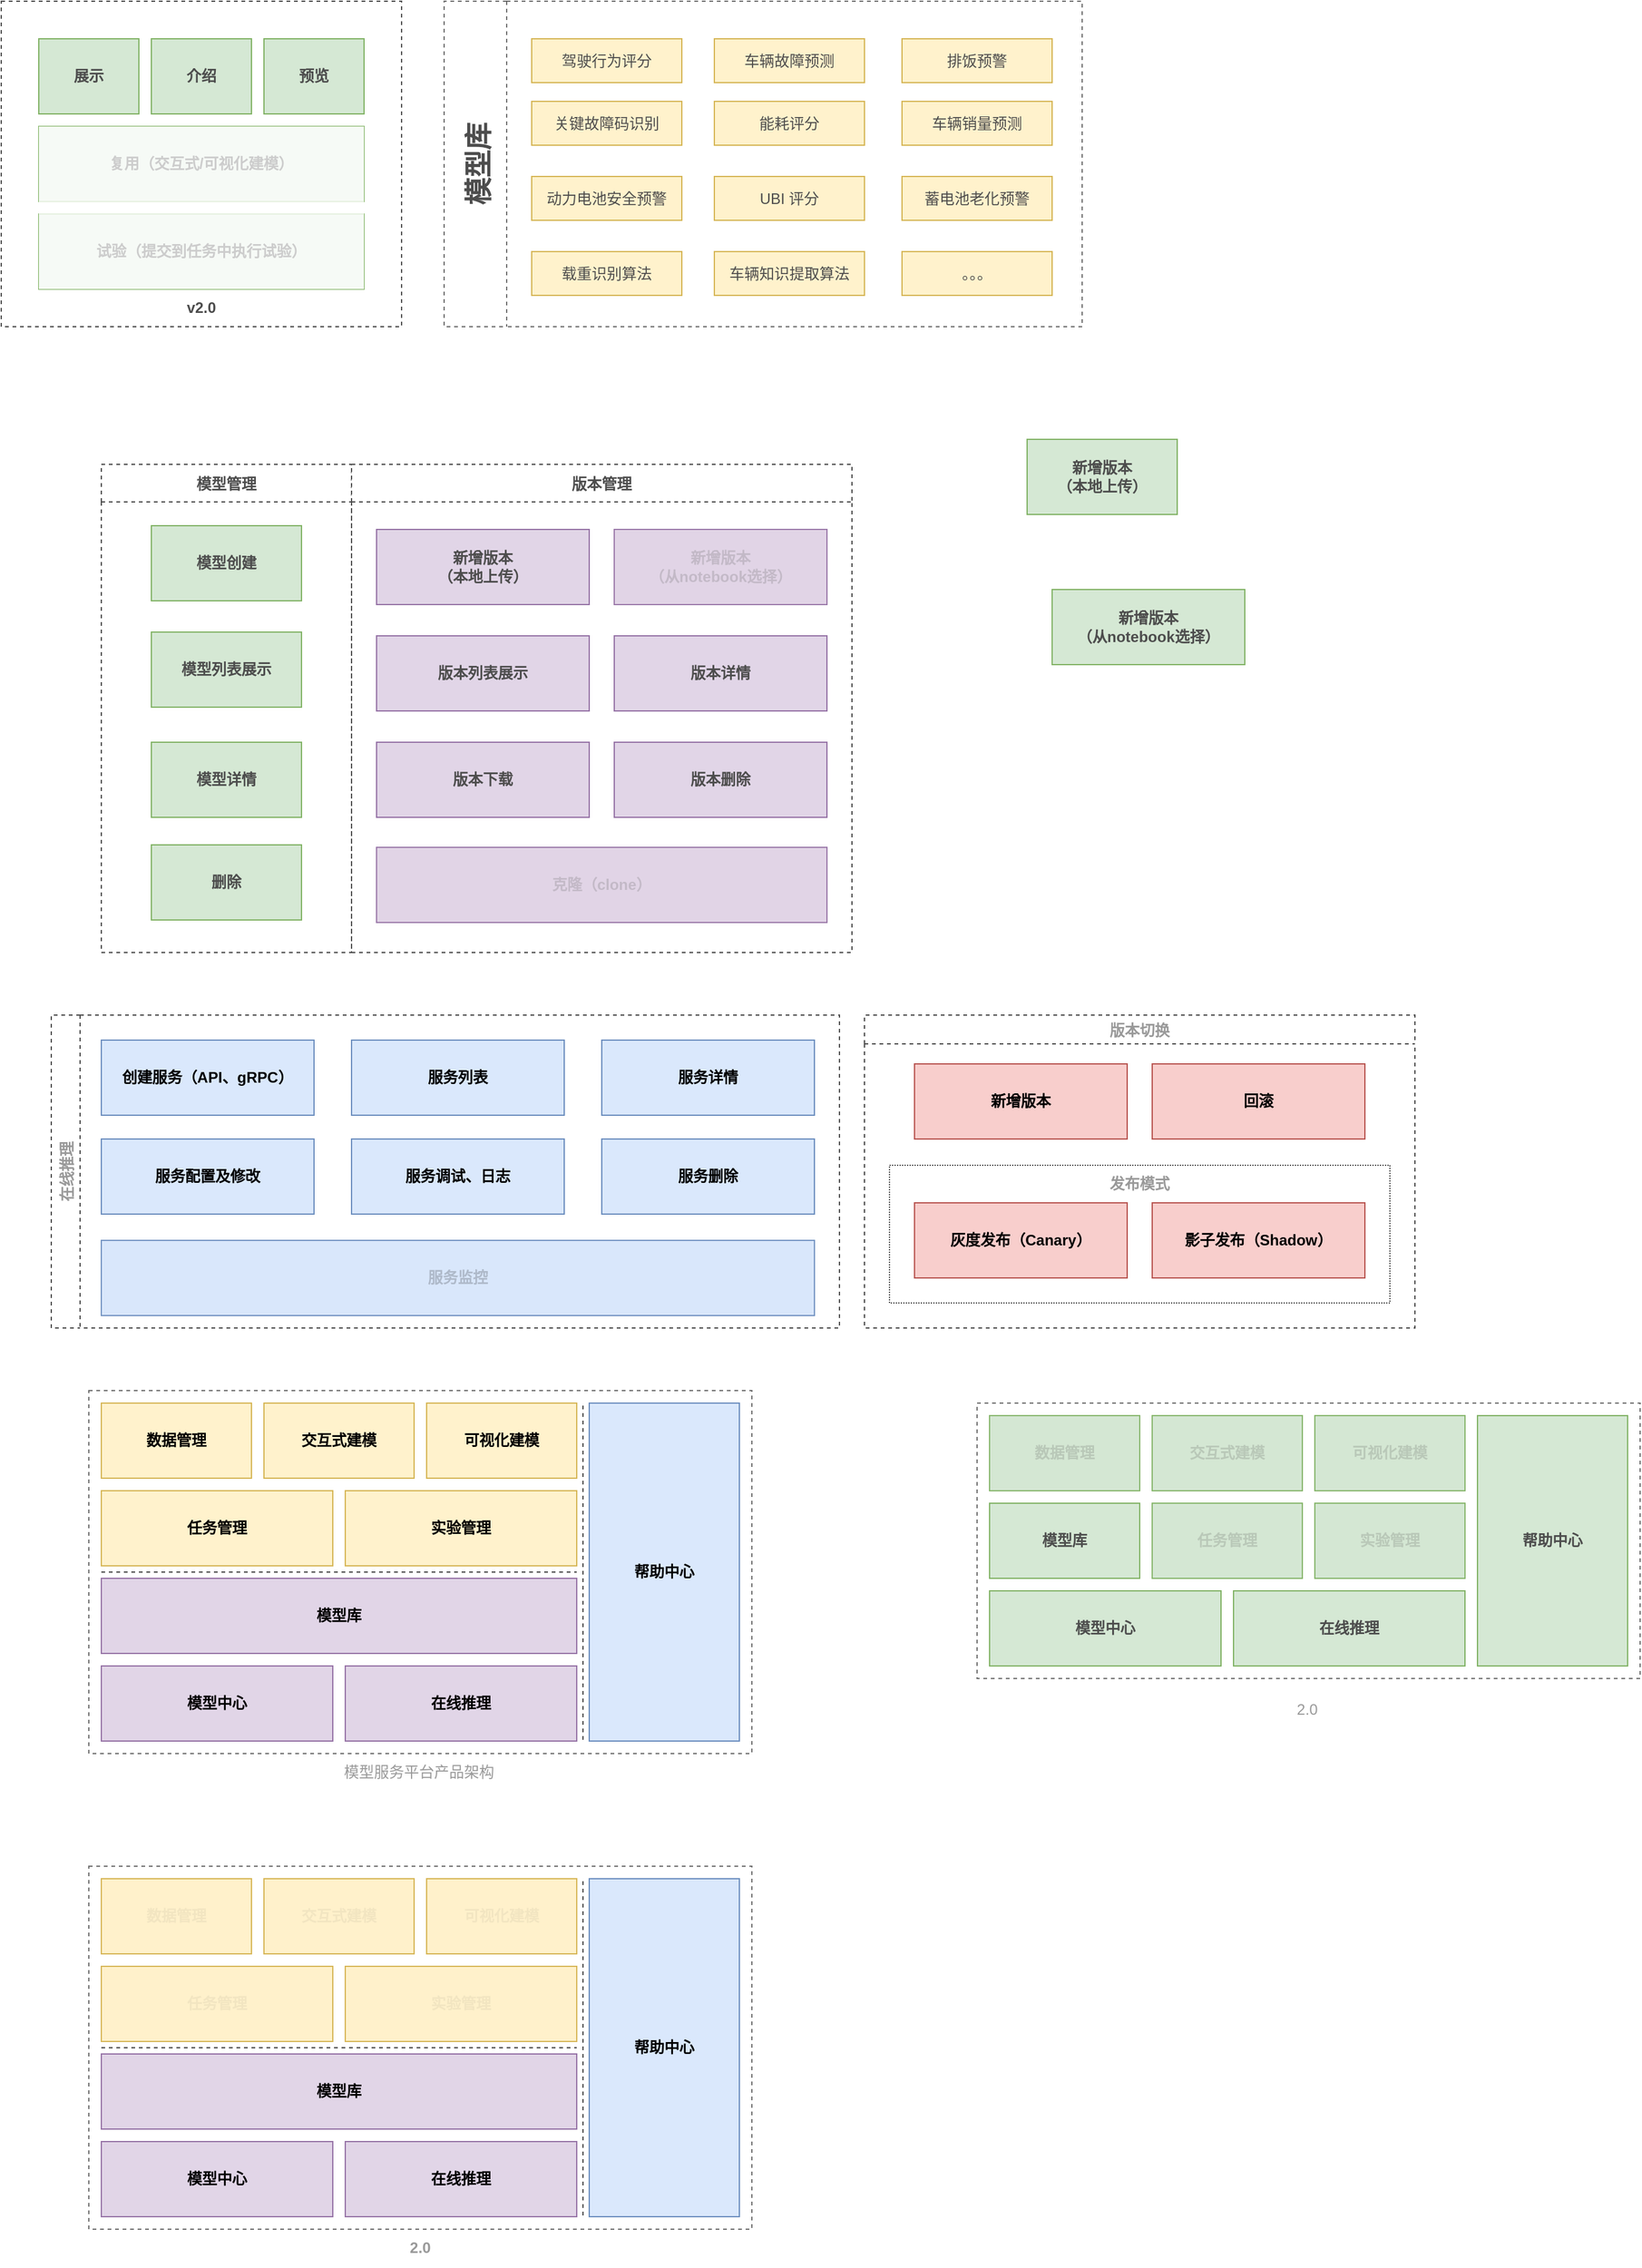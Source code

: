 <mxfile version="20.3.3" type="github">
  <diagram id="XaP10x2Hzj3J8pHuRdyc" name="Page-1">
    <mxGraphModel dx="1422" dy="762" grid="1" gridSize="10" guides="1" tooltips="1" connect="1" arrows="1" fold="1" page="1" pageScale="1" pageWidth="827" pageHeight="1169" math="0" shadow="0">
      <root>
        <mxCell id="0" />
        <mxCell id="1" parent="0" />
        <mxCell id="F1V6dDgrFWDcoE9x9dfK-136" value="" style="rounded=0;whiteSpace=wrap;html=1;shadow=0;dashed=1;strokeColor=#4D4D4D;fontSize=12;fontColor=#999999;fillColor=none;opacity=80;" parent="1" vertex="1">
          <mxGeometry x="150" y="1370" width="530" height="290" as="geometry" />
        </mxCell>
        <mxCell id="F1V6dDgrFWDcoE9x9dfK-115" value="" style="rounded=0;whiteSpace=wrap;html=1;shadow=0;dashed=1;strokeColor=#4D4D4D;fontSize=12;fontColor=#4D4D4D;fillColor=none;dashPattern=1 1;" parent="1" vertex="1">
          <mxGeometry x="790" y="1190" width="400" height="110" as="geometry" />
        </mxCell>
        <mxCell id="F1V6dDgrFWDcoE9x9dfK-1" value="" style="rounded=0;whiteSpace=wrap;html=1;dashed=1;strokeColor=#4D4D4D;" parent="1" vertex="1">
          <mxGeometry x="80" y="260" width="320" height="260" as="geometry" />
        </mxCell>
        <mxCell id="F1V6dDgrFWDcoE9x9dfK-2" value="展示" style="rounded=0;whiteSpace=wrap;html=1;fontStyle=1;fillColor=#d5e8d4;strokeColor=#82b366;fontColor=#4D4D4D;" parent="1" vertex="1">
          <mxGeometry x="110" y="290" width="80" height="60" as="geometry" />
        </mxCell>
        <mxCell id="F1V6dDgrFWDcoE9x9dfK-4" value="复用（交互式/可视化建模）" style="rounded=0;whiteSpace=wrap;html=1;fontStyle=1;fillColor=#d5e8d4;strokeColor=#82b366;" parent="1" vertex="1">
          <mxGeometry x="110" y="360" width="260" height="60" as="geometry" />
        </mxCell>
        <mxCell id="F1V6dDgrFWDcoE9x9dfK-5" value="试验（提交到任务中执行试验）" style="rounded=0;whiteSpace=wrap;html=1;fontStyle=1;fillColor=#d5e8d4;strokeColor=#82b366;" parent="1" vertex="1">
          <mxGeometry x="110" y="430" width="260" height="60" as="geometry" />
        </mxCell>
        <mxCell id="F1V6dDgrFWDcoE9x9dfK-6" value="" style="rounded=0;whiteSpace=wrap;html=1;fontColor=#999999;shadow=0;opacity=80;strokeColor=none;" parent="1" vertex="1">
          <mxGeometry x="110" y="360" width="260" height="130" as="geometry" />
        </mxCell>
        <mxCell id="F1V6dDgrFWDcoE9x9dfK-14" value="介绍" style="rounded=0;whiteSpace=wrap;html=1;fontStyle=1;fillColor=#d5e8d4;strokeColor=#82b366;fontColor=#4D4D4D;" parent="1" vertex="1">
          <mxGeometry x="200" y="290" width="80" height="60" as="geometry" />
        </mxCell>
        <mxCell id="F1V6dDgrFWDcoE9x9dfK-15" value="预览" style="rounded=0;whiteSpace=wrap;html=1;fontStyle=1;fillColor=#d5e8d4;strokeColor=#82b366;fontColor=#4D4D4D;" parent="1" vertex="1">
          <mxGeometry x="290" y="290" width="80" height="60" as="geometry" />
        </mxCell>
        <mxCell id="F1V6dDgrFWDcoE9x9dfK-17" value="模型库" style="swimlane;horizontal=0;shadow=0;strokeColor=#4D4D4D;fontColor=#4D4D4D;opacity=80;dashed=1;startSize=50;fontSize=22;" parent="1" vertex="1">
          <mxGeometry x="434" y="260" width="510" height="260" as="geometry">
            <mxRectangle x="160" y="570" width="50" height="100" as="alternateBounds" />
          </mxGeometry>
        </mxCell>
        <mxCell id="F1V6dDgrFWDcoE9x9dfK-18" value="驾驶行为评分" style="rounded=0;whiteSpace=wrap;html=1;shadow=0;strokeColor=#d6b656;fontSize=12;fillColor=#fff2cc;fontColor=#4D4D4D;" parent="F1V6dDgrFWDcoE9x9dfK-17" vertex="1">
          <mxGeometry x="70" y="30" width="120" height="35" as="geometry" />
        </mxCell>
        <mxCell id="F1V6dDgrFWDcoE9x9dfK-20" value="车辆故障预测" style="rounded=0;whiteSpace=wrap;html=1;shadow=0;strokeColor=#d6b656;fontSize=12;fillColor=#fff2cc;fontColor=#4D4D4D;" parent="F1V6dDgrFWDcoE9x9dfK-17" vertex="1">
          <mxGeometry x="216" y="30" width="120" height="35" as="geometry" />
        </mxCell>
        <mxCell id="F1V6dDgrFWDcoE9x9dfK-22" value="排饭预警" style="rounded=0;whiteSpace=wrap;html=1;shadow=0;strokeColor=#d6b656;fontSize=12;fillColor=#fff2cc;fontColor=#4D4D4D;" parent="F1V6dDgrFWDcoE9x9dfK-17" vertex="1">
          <mxGeometry x="366" y="30" width="120" height="35" as="geometry" />
        </mxCell>
        <mxCell id="F1V6dDgrFWDcoE9x9dfK-23" value="车辆销量预测" style="rounded=0;whiteSpace=wrap;html=1;shadow=0;strokeColor=#d6b656;fontSize=12;fillColor=#fff2cc;fontColor=#4D4D4D;" parent="F1V6dDgrFWDcoE9x9dfK-17" vertex="1">
          <mxGeometry x="366" y="80" width="120" height="35" as="geometry" />
        </mxCell>
        <mxCell id="F1V6dDgrFWDcoE9x9dfK-24" value="关键故障码识别" style="rounded=0;whiteSpace=wrap;html=1;shadow=0;strokeColor=#d6b656;fontSize=12;fillColor=#fff2cc;fontColor=#4D4D4D;" parent="F1V6dDgrFWDcoE9x9dfK-17" vertex="1">
          <mxGeometry x="70" y="80" width="120" height="35" as="geometry" />
        </mxCell>
        <mxCell id="F1V6dDgrFWDcoE9x9dfK-25" value="能耗评分" style="rounded=0;whiteSpace=wrap;html=1;shadow=0;strokeColor=#d6b656;fontSize=12;fillColor=#fff2cc;fontColor=#4D4D4D;" parent="F1V6dDgrFWDcoE9x9dfK-17" vertex="1">
          <mxGeometry x="216" y="80" width="120" height="35" as="geometry" />
        </mxCell>
        <mxCell id="F1V6dDgrFWDcoE9x9dfK-26" value="UBI 评分" style="rounded=0;whiteSpace=wrap;html=1;shadow=0;strokeColor=#d6b656;fontSize=12;fillColor=#fff2cc;fontColor=#4D4D4D;" parent="F1V6dDgrFWDcoE9x9dfK-17" vertex="1">
          <mxGeometry x="216" y="140" width="120" height="35" as="geometry" />
        </mxCell>
        <mxCell id="F1V6dDgrFWDcoE9x9dfK-27" value="动力电池安全预警" style="rounded=0;whiteSpace=wrap;html=1;shadow=0;strokeColor=#d6b656;fontSize=12;fillColor=#fff2cc;fontColor=#4D4D4D;" parent="F1V6dDgrFWDcoE9x9dfK-17" vertex="1">
          <mxGeometry x="70" y="140" width="120" height="35" as="geometry" />
        </mxCell>
        <mxCell id="F1V6dDgrFWDcoE9x9dfK-28" value="蓄电池老化预警" style="rounded=0;whiteSpace=wrap;html=1;shadow=0;strokeColor=#d6b656;fontSize=12;fillColor=#fff2cc;fontColor=#4D4D4D;" parent="F1V6dDgrFWDcoE9x9dfK-17" vertex="1">
          <mxGeometry x="366" y="140" width="120" height="35" as="geometry" />
        </mxCell>
        <mxCell id="F1V6dDgrFWDcoE9x9dfK-29" value="载重识别算法" style="rounded=0;whiteSpace=wrap;html=1;shadow=0;strokeColor=#d6b656;fontSize=12;fillColor=#fff2cc;fontColor=#4D4D4D;" parent="F1V6dDgrFWDcoE9x9dfK-17" vertex="1">
          <mxGeometry x="70" y="200" width="120" height="35" as="geometry" />
        </mxCell>
        <mxCell id="F1V6dDgrFWDcoE9x9dfK-30" value="车辆知识提取算法" style="rounded=0;whiteSpace=wrap;html=1;shadow=0;strokeColor=#d6b656;fontSize=12;fillColor=#fff2cc;fontColor=#4D4D4D;" parent="F1V6dDgrFWDcoE9x9dfK-17" vertex="1">
          <mxGeometry x="216" y="200" width="120" height="35" as="geometry" />
        </mxCell>
        <mxCell id="F1V6dDgrFWDcoE9x9dfK-43" value="。。。" style="rounded=0;whiteSpace=wrap;html=1;shadow=0;strokeColor=#d6b656;fontSize=12;fillColor=#fff2cc;fontColor=#4D4D4D;" parent="F1V6dDgrFWDcoE9x9dfK-17" vertex="1">
          <mxGeometry x="366" y="200" width="120" height="35" as="geometry" />
        </mxCell>
        <mxCell id="F1V6dDgrFWDcoE9x9dfK-44" value="v2.0" style="text;html=1;strokeColor=none;fillColor=none;align=center;verticalAlign=middle;whiteSpace=wrap;rounded=0;shadow=0;fontSize=12;fontColor=#4D4D4D;fontStyle=1" parent="1" vertex="1">
          <mxGeometry x="210" y="490" width="60" height="30" as="geometry" />
        </mxCell>
        <mxCell id="F1V6dDgrFWDcoE9x9dfK-46" value="模型创建" style="rounded=0;whiteSpace=wrap;html=1;fontStyle=1;fillColor=#d5e8d4;strokeColor=#82b366;fontColor=#4D4D4D;" parent="1" vertex="1">
          <mxGeometry x="200" y="679" width="120" height="60" as="geometry" />
        </mxCell>
        <mxCell id="F1V6dDgrFWDcoE9x9dfK-48" value="删除" style="rounded=0;whiteSpace=wrap;html=1;fontStyle=1;fillColor=#d5e8d4;strokeColor=#82b366;fontColor=#4D4D4D;" parent="1" vertex="1">
          <mxGeometry x="200" y="934" width="120" height="60" as="geometry" />
        </mxCell>
        <mxCell id="F1V6dDgrFWDcoE9x9dfK-49" value="模型列表展示" style="rounded=0;whiteSpace=wrap;html=1;fontStyle=1;fillColor=#d5e8d4;strokeColor=#82b366;fontColor=#4D4D4D;" parent="1" vertex="1">
          <mxGeometry x="200" y="764" width="120" height="60" as="geometry" />
        </mxCell>
        <mxCell id="F1V6dDgrFWDcoE9x9dfK-52" value="新增版本&lt;br&gt;（本地上传）" style="rounded=0;whiteSpace=wrap;html=1;fontStyle=1;fillColor=#d5e8d4;strokeColor=#82b366;fontColor=#4D4D4D;" parent="1" vertex="1">
          <mxGeometry x="900" y="610" width="120" height="60" as="geometry" />
        </mxCell>
        <mxCell id="F1V6dDgrFWDcoE9x9dfK-53" value="新增版本&lt;br&gt;（从notebook选择）" style="rounded=0;whiteSpace=wrap;html=1;fontStyle=1;fillColor=#d5e8d4;strokeColor=#82b366;fontColor=#4D4D4D;" parent="1" vertex="1">
          <mxGeometry x="920" y="730" width="154" height="60" as="geometry" />
        </mxCell>
        <mxCell id="F1V6dDgrFWDcoE9x9dfK-54" value="版本列表展示" style="rounded=0;whiteSpace=wrap;html=1;fontStyle=1;fillColor=#e1d5e7;strokeColor=#9673a6;fontColor=#4D4D4D;" parent="1" vertex="1">
          <mxGeometry x="380" y="767" width="170" height="60" as="geometry" />
        </mxCell>
        <mxCell id="F1V6dDgrFWDcoE9x9dfK-57" value="版本详情" style="rounded=0;whiteSpace=wrap;html=1;fontStyle=1;fillColor=#e1d5e7;strokeColor=#9673a6;fontColor=#4D4D4D;" parent="1" vertex="1">
          <mxGeometry x="570" y="767" width="170" height="60" as="geometry" />
        </mxCell>
        <mxCell id="F1V6dDgrFWDcoE9x9dfK-69" value="模型管理" style="swimlane;shadow=0;strokeColor=#4D4D4D;fontSize=12;fontColor=#4D4D4D;startSize=30;dashed=1;" parent="1" vertex="1">
          <mxGeometry x="160" y="630" width="200" height="390" as="geometry" />
        </mxCell>
        <mxCell id="F1V6dDgrFWDcoE9x9dfK-50" value="模型详情" style="rounded=0;whiteSpace=wrap;html=1;fontStyle=1;fillColor=#d5e8d4;strokeColor=#82b366;fontColor=#4D4D4D;" parent="F1V6dDgrFWDcoE9x9dfK-69" vertex="1">
          <mxGeometry x="40" y="222" width="120" height="60" as="geometry" />
        </mxCell>
        <mxCell id="F1V6dDgrFWDcoE9x9dfK-70" value="版本管理" style="swimlane;shadow=0;strokeColor=#4D4D4D;fontSize=12;fontColor=#4D4D4D;startSize=30;dashed=1;" parent="1" vertex="1">
          <mxGeometry x="360" y="630" width="400" height="390" as="geometry" />
        </mxCell>
        <mxCell id="F1V6dDgrFWDcoE9x9dfK-84" value="新增版本&lt;br&gt;（本地上传）" style="rounded=0;whiteSpace=wrap;html=1;fontStyle=1;fillColor=#e1d5e7;strokeColor=#9673a6;fontColor=#4D4D4D;" parent="F1V6dDgrFWDcoE9x9dfK-70" vertex="1">
          <mxGeometry x="20" y="52" width="170" height="60" as="geometry" />
        </mxCell>
        <mxCell id="F1V6dDgrFWDcoE9x9dfK-85" value="新增版本&lt;br&gt;（从notebook选择）" style="rounded=0;whiteSpace=wrap;html=1;fontStyle=1;fillColor=#e1d5e7;strokeColor=#9673a6;fontColor=#4D4D4D;" parent="F1V6dDgrFWDcoE9x9dfK-70" vertex="1">
          <mxGeometry x="210" y="52" width="170" height="60" as="geometry" />
        </mxCell>
        <mxCell id="F1V6dDgrFWDcoE9x9dfK-56" value="版本下载" style="rounded=0;whiteSpace=wrap;html=1;fontStyle=1;fillColor=#e1d5e7;strokeColor=#9673a6;fontColor=#4D4D4D;" parent="F1V6dDgrFWDcoE9x9dfK-70" vertex="1">
          <mxGeometry x="20" y="222" width="170" height="60" as="geometry" />
        </mxCell>
        <mxCell id="F1V6dDgrFWDcoE9x9dfK-55" value="版本删除" style="rounded=0;whiteSpace=wrap;html=1;fontStyle=1;fillColor=#e1d5e7;strokeColor=#9673a6;fontColor=#4D4D4D;" parent="F1V6dDgrFWDcoE9x9dfK-70" vertex="1">
          <mxGeometry x="210" y="222" width="170" height="60" as="geometry" />
        </mxCell>
        <mxCell id="F1V6dDgrFWDcoE9x9dfK-58" value="克隆（clone）" style="rounded=0;whiteSpace=wrap;html=1;fontStyle=1;fillColor=#e1d5e7;strokeColor=#9673a6;fontColor=#4D4D4D;" parent="F1V6dDgrFWDcoE9x9dfK-70" vertex="1">
          <mxGeometry x="20" y="306" width="360" height="60" as="geometry" />
        </mxCell>
        <mxCell id="F1V6dDgrFWDcoE9x9dfK-101" value="" style="rounded=0;whiteSpace=wrap;html=1;fontStyle=1;fillColor=#e1d5e7;strokeColor=#9673a6;fontColor=#4D4D4D;textOpacity=30;opacity=80;" parent="F1V6dDgrFWDcoE9x9dfK-70" vertex="1">
          <mxGeometry x="20" y="306" width="360" height="60" as="geometry" />
        </mxCell>
        <mxCell id="F1V6dDgrFWDcoE9x9dfK-102" value="" style="rounded=0;whiteSpace=wrap;html=1;fontStyle=1;fillColor=#e1d5e7;strokeColor=#9673a6;fontColor=#4D4D4D;opacity=80;" parent="F1V6dDgrFWDcoE9x9dfK-70" vertex="1">
          <mxGeometry x="210" y="52" width="170" height="60" as="geometry" />
        </mxCell>
        <mxCell id="F1V6dDgrFWDcoE9x9dfK-103" value="创建服务（API、gRPC）" style="rounded=0;whiteSpace=wrap;html=1;fontStyle=1;fillColor=#dae8fc;strokeColor=#6c8ebf;" parent="1" vertex="1">
          <mxGeometry x="160" y="1090" width="170" height="60" as="geometry" />
        </mxCell>
        <mxCell id="F1V6dDgrFWDcoE9x9dfK-104" value="服务列表" style="rounded=0;whiteSpace=wrap;html=1;fontStyle=1;fillColor=#dae8fc;strokeColor=#6c8ebf;" parent="1" vertex="1">
          <mxGeometry x="360" y="1090" width="170" height="60" as="geometry" />
        </mxCell>
        <mxCell id="F1V6dDgrFWDcoE9x9dfK-105" value="服务配置及修改" style="rounded=0;whiteSpace=wrap;html=1;fontStyle=1;fillColor=#dae8fc;strokeColor=#6c8ebf;" parent="1" vertex="1">
          <mxGeometry x="160" y="1169" width="170" height="60" as="geometry" />
        </mxCell>
        <mxCell id="F1V6dDgrFWDcoE9x9dfK-107" value="服务调试、日志" style="rounded=0;whiteSpace=wrap;html=1;fontStyle=1;fillColor=#dae8fc;strokeColor=#6c8ebf;" parent="1" vertex="1">
          <mxGeometry x="360" y="1169" width="170" height="60" as="geometry" />
        </mxCell>
        <mxCell id="F1V6dDgrFWDcoE9x9dfK-109" value="服务监控" style="rounded=0;whiteSpace=wrap;html=1;fontStyle=1;fillColor=#dae8fc;strokeColor=#6c8ebf;" parent="1" vertex="1">
          <mxGeometry x="160" y="1250" width="570" height="60" as="geometry" />
        </mxCell>
        <mxCell id="F1V6dDgrFWDcoE9x9dfK-110" value="新增版本" style="rounded=0;whiteSpace=wrap;html=1;fontStyle=1;fillColor=#f8cecc;strokeColor=#b85450;" parent="1" vertex="1">
          <mxGeometry x="810" y="1109" width="170" height="60" as="geometry" />
        </mxCell>
        <mxCell id="F1V6dDgrFWDcoE9x9dfK-111" value="回滚" style="rounded=0;whiteSpace=wrap;html=1;fontStyle=1;fillColor=#f8cecc;strokeColor=#b85450;" parent="1" vertex="1">
          <mxGeometry x="1000" y="1109" width="170" height="60" as="geometry" />
        </mxCell>
        <mxCell id="F1V6dDgrFWDcoE9x9dfK-112" value="影子发布（Shadow）" style="rounded=0;whiteSpace=wrap;html=1;fontStyle=1;fillColor=#f8cecc;strokeColor=#b85450;" parent="1" vertex="1">
          <mxGeometry x="1000" y="1220" width="170" height="60" as="geometry" />
        </mxCell>
        <mxCell id="F1V6dDgrFWDcoE9x9dfK-113" value="灰度发布（Canary）" style="rounded=0;whiteSpace=wrap;html=1;fontStyle=1;fillColor=#f8cecc;strokeColor=#b85450;" parent="1" vertex="1">
          <mxGeometry x="810" y="1220" width="170" height="60" as="geometry" />
        </mxCell>
        <mxCell id="F1V6dDgrFWDcoE9x9dfK-116" value="发布模式" style="text;html=1;strokeColor=none;fillColor=none;align=center;verticalAlign=middle;whiteSpace=wrap;rounded=0;shadow=0;dashed=1;fontSize=12;fontColor=#999999;fontStyle=1" parent="1" vertex="1">
          <mxGeometry x="960" y="1190" width="60" height="30" as="geometry" />
        </mxCell>
        <mxCell id="F1V6dDgrFWDcoE9x9dfK-122" value="版本切换" style="swimlane;shadow=0;dashed=1;strokeColor=#4D4D4D;fontSize=12;fontColor=#999999;fillColor=none;" parent="1" vertex="1">
          <mxGeometry x="770" y="1070" width="440" height="250" as="geometry" />
        </mxCell>
        <mxCell id="F1V6dDgrFWDcoE9x9dfK-123" value="在线推理" style="swimlane;horizontal=0;shadow=0;dashed=1;strokeColor=#4D4D4D;fontSize=12;fontColor=#999999;fillColor=none;" parent="1" vertex="1">
          <mxGeometry x="120" y="1070" width="630" height="250" as="geometry" />
        </mxCell>
        <mxCell id="F1V6dDgrFWDcoE9x9dfK-106" value="服务详情" style="rounded=0;whiteSpace=wrap;html=1;fontStyle=1;fillColor=#dae8fc;strokeColor=#6c8ebf;" parent="F1V6dDgrFWDcoE9x9dfK-123" vertex="1">
          <mxGeometry x="440" y="20" width="170" height="60" as="geometry" />
        </mxCell>
        <mxCell id="F1V6dDgrFWDcoE9x9dfK-108" value="服务删除" style="rounded=0;whiteSpace=wrap;html=1;fontStyle=1;fillColor=#dae8fc;strokeColor=#6c8ebf;" parent="F1V6dDgrFWDcoE9x9dfK-123" vertex="1">
          <mxGeometry x="440" y="99" width="170" height="60" as="geometry" />
        </mxCell>
        <mxCell id="F1V6dDgrFWDcoE9x9dfK-124" value="" style="rounded=0;whiteSpace=wrap;html=1;fontStyle=1;fillColor=#dae8fc;strokeColor=#6c8ebf;opacity=80;" parent="1" vertex="1">
          <mxGeometry x="160" y="1250" width="570" height="60" as="geometry" />
        </mxCell>
        <mxCell id="F1V6dDgrFWDcoE9x9dfK-125" value="数据管理" style="rounded=0;whiteSpace=wrap;html=1;fontStyle=1;fillColor=#fff2cc;strokeColor=#d6b656;" parent="1" vertex="1">
          <mxGeometry x="160" y="1380" width="120" height="60" as="geometry" />
        </mxCell>
        <mxCell id="F1V6dDgrFWDcoE9x9dfK-127" value="交互式建模" style="rounded=0;whiteSpace=wrap;html=1;fontStyle=1;fillColor=#fff2cc;strokeColor=#d6b656;" parent="1" vertex="1">
          <mxGeometry x="290" y="1380" width="120" height="60" as="geometry" />
        </mxCell>
        <mxCell id="F1V6dDgrFWDcoE9x9dfK-128" value="可视化建模" style="rounded=0;whiteSpace=wrap;html=1;fontStyle=1;fillColor=#fff2cc;strokeColor=#d6b656;" parent="1" vertex="1">
          <mxGeometry x="420" y="1380" width="120" height="60" as="geometry" />
        </mxCell>
        <mxCell id="F1V6dDgrFWDcoE9x9dfK-129" value="实验管理" style="rounded=0;whiteSpace=wrap;html=1;fontStyle=1;fillColor=#fff2cc;strokeColor=#d6b656;" parent="1" vertex="1">
          <mxGeometry x="355" y="1450" width="185" height="60" as="geometry" />
        </mxCell>
        <mxCell id="F1V6dDgrFWDcoE9x9dfK-130" value="任务管理" style="rounded=0;whiteSpace=wrap;html=1;fontStyle=1;fillColor=#fff2cc;strokeColor=#d6b656;" parent="1" vertex="1">
          <mxGeometry x="160" y="1450" width="185" height="60" as="geometry" />
        </mxCell>
        <mxCell id="F1V6dDgrFWDcoE9x9dfK-131" value="模型中心" style="rounded=0;whiteSpace=wrap;html=1;fontStyle=1;fillColor=#e1d5e7;strokeColor=#9673a6;" parent="1" vertex="1">
          <mxGeometry x="160" y="1590" width="185" height="60" as="geometry" />
        </mxCell>
        <mxCell id="F1V6dDgrFWDcoE9x9dfK-132" value="模型库" style="rounded=0;whiteSpace=wrap;html=1;fontStyle=1;fillColor=#e1d5e7;strokeColor=#9673a6;" parent="1" vertex="1">
          <mxGeometry x="160" y="1520" width="380" height="60" as="geometry" />
        </mxCell>
        <mxCell id="F1V6dDgrFWDcoE9x9dfK-133" value="在线推理" style="rounded=0;whiteSpace=wrap;html=1;fontStyle=1;fillColor=#e1d5e7;strokeColor=#9673a6;" parent="1" vertex="1">
          <mxGeometry x="355" y="1590" width="185" height="60" as="geometry" />
        </mxCell>
        <mxCell id="F1V6dDgrFWDcoE9x9dfK-134" value="帮助中心" style="rounded=0;whiteSpace=wrap;html=1;fontStyle=1;fillColor=#dae8fc;strokeColor=#6c8ebf;" parent="1" vertex="1">
          <mxGeometry x="550" y="1380" width="120" height="270" as="geometry" />
        </mxCell>
        <mxCell id="F1V6dDgrFWDcoE9x9dfK-137" value="模型服务平台产品架构" style="text;html=1;strokeColor=none;fillColor=none;align=center;verticalAlign=middle;whiteSpace=wrap;rounded=0;shadow=0;dashed=1;fontSize=12;fontColor=#999999;opacity=80;" parent="1" vertex="1">
          <mxGeometry x="339" y="1660" width="150" height="30" as="geometry" />
        </mxCell>
        <mxCell id="F1V6dDgrFWDcoE9x9dfK-138" value="" style="rounded=0;whiteSpace=wrap;html=1;shadow=0;dashed=1;strokeColor=#4D4D4D;fontSize=12;fontColor=#999999;fillColor=none;opacity=80;" parent="1" vertex="1">
          <mxGeometry x="860" y="1380" width="530" height="220" as="geometry" />
        </mxCell>
        <mxCell id="F1V6dDgrFWDcoE9x9dfK-139" value="数据管理" style="rounded=0;whiteSpace=wrap;html=1;fontStyle=1;fillColor=#d5e8d4;strokeColor=#82b366;fontColor=#4D4D4D;" parent="1" vertex="1">
          <mxGeometry x="870" y="1390" width="120" height="60" as="geometry" />
        </mxCell>
        <mxCell id="F1V6dDgrFWDcoE9x9dfK-140" value="交互式建模" style="rounded=0;whiteSpace=wrap;html=1;fontStyle=1;fillColor=#d5e8d4;strokeColor=#82b366;fontColor=#4D4D4D;" parent="1" vertex="1">
          <mxGeometry x="1000" y="1390" width="120" height="60" as="geometry" />
        </mxCell>
        <mxCell id="F1V6dDgrFWDcoE9x9dfK-141" value="可视化建模" style="rounded=0;whiteSpace=wrap;html=1;fontStyle=1;fillColor=#d5e8d4;strokeColor=#82b366;fontColor=#4D4D4D;" parent="1" vertex="1">
          <mxGeometry x="1130" y="1390" width="120" height="60" as="geometry" />
        </mxCell>
        <mxCell id="F1V6dDgrFWDcoE9x9dfK-142" value="实验管理" style="rounded=0;whiteSpace=wrap;html=1;fontStyle=1;fillColor=#d5e8d4;strokeColor=#82b366;fontColor=#4D4D4D;" parent="1" vertex="1">
          <mxGeometry x="1130" y="1460" width="120" height="60" as="geometry" />
        </mxCell>
        <mxCell id="F1V6dDgrFWDcoE9x9dfK-143" value="任务管理" style="rounded=0;whiteSpace=wrap;html=1;fontStyle=1;fillColor=#d5e8d4;strokeColor=#82b366;fontColor=#4D4D4D;" parent="1" vertex="1">
          <mxGeometry x="1000" y="1460" width="120" height="60" as="geometry" />
        </mxCell>
        <mxCell id="F1V6dDgrFWDcoE9x9dfK-144" value="模型中心" style="rounded=0;whiteSpace=wrap;html=1;fontStyle=1;fillColor=#d5e8d4;strokeColor=#82b366;fontColor=#4D4D4D;" parent="1" vertex="1">
          <mxGeometry x="870" y="1530" width="185" height="60" as="geometry" />
        </mxCell>
        <mxCell id="F1V6dDgrFWDcoE9x9dfK-145" value="模型库" style="rounded=0;whiteSpace=wrap;html=1;fontStyle=1;fillColor=#d5e8d4;strokeColor=#82b366;fontColor=#4D4D4D;" parent="1" vertex="1">
          <mxGeometry x="870" y="1460" width="120" height="60" as="geometry" />
        </mxCell>
        <mxCell id="F1V6dDgrFWDcoE9x9dfK-146" value="在线推理" style="rounded=0;whiteSpace=wrap;html=1;fontStyle=1;fillColor=#d5e8d4;strokeColor=#82b366;fontColor=#4D4D4D;" parent="1" vertex="1">
          <mxGeometry x="1065" y="1530" width="185" height="60" as="geometry" />
        </mxCell>
        <mxCell id="F1V6dDgrFWDcoE9x9dfK-147" value="帮助中心" style="rounded=0;whiteSpace=wrap;html=1;fontStyle=1;fillColor=#d5e8d4;strokeColor=#82b366;fontColor=#4D4D4D;" parent="1" vertex="1">
          <mxGeometry x="1260" y="1390" width="120" height="200" as="geometry" />
        </mxCell>
        <mxCell id="F1V6dDgrFWDcoE9x9dfK-148" value="2.0" style="text;html=1;strokeColor=none;fillColor=none;align=center;verticalAlign=middle;whiteSpace=wrap;rounded=0;shadow=0;dashed=1;fontSize=12;fontColor=#999999;opacity=80;" parent="1" vertex="1">
          <mxGeometry x="1049" y="1610" width="150" height="30" as="geometry" />
        </mxCell>
        <mxCell id="F1V6dDgrFWDcoE9x9dfK-149" value="" style="rounded=0;whiteSpace=wrap;html=1;fontStyle=1;fillColor=#d5e8d4;strokeColor=#82b366;fontColor=#4D4D4D;textOpacity=90;opacity=80;" parent="1" vertex="1">
          <mxGeometry x="870" y="1390" width="120" height="60" as="geometry" />
        </mxCell>
        <mxCell id="F1V6dDgrFWDcoE9x9dfK-150" value="" style="rounded=0;whiteSpace=wrap;html=1;fontStyle=1;fillColor=#d5e8d4;strokeColor=#82b366;fontColor=#4D4D4D;textOpacity=90;opacity=80;" parent="1" vertex="1">
          <mxGeometry x="1000" y="1390" width="120" height="60" as="geometry" />
        </mxCell>
        <mxCell id="F1V6dDgrFWDcoE9x9dfK-151" value="" style="rounded=0;whiteSpace=wrap;html=1;fontStyle=1;fillColor=#d5e8d4;strokeColor=#82b366;fontColor=#4D4D4D;textOpacity=90;opacity=80;" parent="1" vertex="1">
          <mxGeometry x="1130" y="1390" width="120" height="60" as="geometry" />
        </mxCell>
        <mxCell id="F1V6dDgrFWDcoE9x9dfK-152" value="" style="rounded=0;whiteSpace=wrap;html=1;fontStyle=1;fillColor=#d5e8d4;strokeColor=#82b366;fontColor=#4D4D4D;textOpacity=90;opacity=80;" parent="1" vertex="1">
          <mxGeometry x="1000" y="1460" width="120" height="60" as="geometry" />
        </mxCell>
        <mxCell id="F1V6dDgrFWDcoE9x9dfK-153" value="" style="rounded=0;whiteSpace=wrap;html=1;fontStyle=1;fillColor=#d5e8d4;strokeColor=#82b366;fontColor=#4D4D4D;textOpacity=90;opacity=80;" parent="1" vertex="1">
          <mxGeometry x="1130" y="1460" width="120" height="60" as="geometry" />
        </mxCell>
        <mxCell id="gu5DFxRXCGQrVd7Jt3rs-3" value="" style="endArrow=none;dashed=1;html=1;rounded=0;strokeColor=#4D4D4D;" edge="1" parent="1">
          <mxGeometry width="50" height="50" relative="1" as="geometry">
            <mxPoint x="160" y="1515" as="sourcePoint" />
            <mxPoint x="540" y="1515" as="targetPoint" />
          </mxGeometry>
        </mxCell>
        <mxCell id="gu5DFxRXCGQrVd7Jt3rs-4" value="" style="endArrow=none;dashed=1;html=1;rounded=0;strokeColor=#4D4D4D;" edge="1" parent="1">
          <mxGeometry width="50" height="50" relative="1" as="geometry">
            <mxPoint x="545" y="1649" as="sourcePoint" />
            <mxPoint x="545" y="1379" as="targetPoint" />
          </mxGeometry>
        </mxCell>
        <mxCell id="gu5DFxRXCGQrVd7Jt3rs-5" value="" style="rounded=0;whiteSpace=wrap;html=1;shadow=0;dashed=1;strokeColor=#4D4D4D;fontSize=12;fontColor=#999999;fillColor=none;opacity=80;" vertex="1" parent="1">
          <mxGeometry x="150" y="1750" width="530" height="290" as="geometry" />
        </mxCell>
        <mxCell id="gu5DFxRXCGQrVd7Jt3rs-6" value="数据管理" style="rounded=0;whiteSpace=wrap;html=1;fontStyle=1;fillColor=#fff2cc;strokeColor=#d6b656;" vertex="1" parent="1">
          <mxGeometry x="160" y="1760" width="120" height="60" as="geometry" />
        </mxCell>
        <mxCell id="gu5DFxRXCGQrVd7Jt3rs-7" value="交互式建模" style="rounded=0;whiteSpace=wrap;html=1;fontStyle=1;fillColor=#fff2cc;strokeColor=#d6b656;" vertex="1" parent="1">
          <mxGeometry x="290" y="1760" width="120" height="60" as="geometry" />
        </mxCell>
        <mxCell id="gu5DFxRXCGQrVd7Jt3rs-8" value="可视化建模" style="rounded=0;whiteSpace=wrap;html=1;fontStyle=1;fillColor=#fff2cc;strokeColor=#d6b656;" vertex="1" parent="1">
          <mxGeometry x="420" y="1760" width="120" height="60" as="geometry" />
        </mxCell>
        <mxCell id="gu5DFxRXCGQrVd7Jt3rs-9" value="实验管理" style="rounded=0;whiteSpace=wrap;html=1;fontStyle=1;fillColor=#fff2cc;strokeColor=#d6b656;" vertex="1" parent="1">
          <mxGeometry x="355" y="1830" width="185" height="60" as="geometry" />
        </mxCell>
        <mxCell id="gu5DFxRXCGQrVd7Jt3rs-10" value="任务管理" style="rounded=0;whiteSpace=wrap;html=1;fontStyle=1;fillColor=#fff2cc;strokeColor=#d6b656;" vertex="1" parent="1">
          <mxGeometry x="160" y="1830" width="185" height="60" as="geometry" />
        </mxCell>
        <mxCell id="gu5DFxRXCGQrVd7Jt3rs-11" value="模型中心" style="rounded=0;whiteSpace=wrap;html=1;fontStyle=1;fillColor=#e1d5e7;strokeColor=#9673a6;" vertex="1" parent="1">
          <mxGeometry x="160" y="1970" width="185" height="60" as="geometry" />
        </mxCell>
        <mxCell id="gu5DFxRXCGQrVd7Jt3rs-12" value="模型库" style="rounded=0;whiteSpace=wrap;html=1;fontStyle=1;fillColor=#e1d5e7;strokeColor=#9673a6;" vertex="1" parent="1">
          <mxGeometry x="160" y="1900" width="380" height="60" as="geometry" />
        </mxCell>
        <mxCell id="gu5DFxRXCGQrVd7Jt3rs-13" value="在线推理" style="rounded=0;whiteSpace=wrap;html=1;fontStyle=1;fillColor=#e1d5e7;strokeColor=#9673a6;" vertex="1" parent="1">
          <mxGeometry x="355" y="1970" width="185" height="60" as="geometry" />
        </mxCell>
        <mxCell id="gu5DFxRXCGQrVd7Jt3rs-14" value="帮助中心" style="rounded=0;whiteSpace=wrap;html=1;fontStyle=1;fillColor=#dae8fc;strokeColor=#6c8ebf;" vertex="1" parent="1">
          <mxGeometry x="550" y="1760" width="120" height="270" as="geometry" />
        </mxCell>
        <mxCell id="gu5DFxRXCGQrVd7Jt3rs-15" value="2.0" style="text;html=1;strokeColor=none;fillColor=none;align=center;verticalAlign=middle;whiteSpace=wrap;rounded=0;shadow=0;dashed=1;fontSize=12;fontColor=#999999;opacity=80;fontStyle=1" vertex="1" parent="1">
          <mxGeometry x="340" y="2040" width="150" height="30" as="geometry" />
        </mxCell>
        <mxCell id="gu5DFxRXCGQrVd7Jt3rs-16" value="" style="endArrow=none;dashed=1;html=1;rounded=0;strokeColor=#4D4D4D;" edge="1" parent="1">
          <mxGeometry width="50" height="50" relative="1" as="geometry">
            <mxPoint x="160" y="1895" as="sourcePoint" />
            <mxPoint x="540" y="1895" as="targetPoint" />
          </mxGeometry>
        </mxCell>
        <mxCell id="gu5DFxRXCGQrVd7Jt3rs-17" value="" style="endArrow=none;dashed=1;html=1;rounded=0;strokeColor=#4D4D4D;" edge="1" parent="1">
          <mxGeometry width="50" height="50" relative="1" as="geometry">
            <mxPoint x="545" y="2029" as="sourcePoint" />
            <mxPoint x="545" y="1759" as="targetPoint" />
          </mxGeometry>
        </mxCell>
        <mxCell id="gu5DFxRXCGQrVd7Jt3rs-18" value="" style="rounded=0;whiteSpace=wrap;html=1;fontStyle=1;fillColor=#fff2cc;strokeColor=#d6b656;textOpacity=90;opacity=95;" vertex="1" parent="1">
          <mxGeometry x="160" y="1760" width="120" height="60" as="geometry" />
        </mxCell>
        <mxCell id="gu5DFxRXCGQrVd7Jt3rs-19" value="" style="rounded=0;whiteSpace=wrap;html=1;fontStyle=1;fillColor=#fff2cc;strokeColor=#d6b656;textOpacity=90;opacity=95;" vertex="1" parent="1">
          <mxGeometry x="290" y="1760" width="120" height="60" as="geometry" />
        </mxCell>
        <mxCell id="gu5DFxRXCGQrVd7Jt3rs-20" value="" style="rounded=0;whiteSpace=wrap;html=1;fontStyle=1;fillColor=#fff2cc;strokeColor=#d6b656;textOpacity=90;opacity=95;" vertex="1" parent="1">
          <mxGeometry x="420" y="1760" width="120" height="60" as="geometry" />
        </mxCell>
        <mxCell id="gu5DFxRXCGQrVd7Jt3rs-21" value="" style="rounded=0;whiteSpace=wrap;html=1;fontStyle=1;fillColor=#fff2cc;strokeColor=#d6b656;textOpacity=90;opacity=95;" vertex="1" parent="1">
          <mxGeometry x="160" y="1830" width="185" height="60" as="geometry" />
        </mxCell>
        <mxCell id="gu5DFxRXCGQrVd7Jt3rs-22" value="" style="rounded=0;whiteSpace=wrap;html=1;fontStyle=1;fillColor=#fff2cc;strokeColor=#d6b656;textOpacity=90;opacity=95;" vertex="1" parent="1">
          <mxGeometry x="355" y="1830" width="185" height="60" as="geometry" />
        </mxCell>
      </root>
    </mxGraphModel>
  </diagram>
</mxfile>

